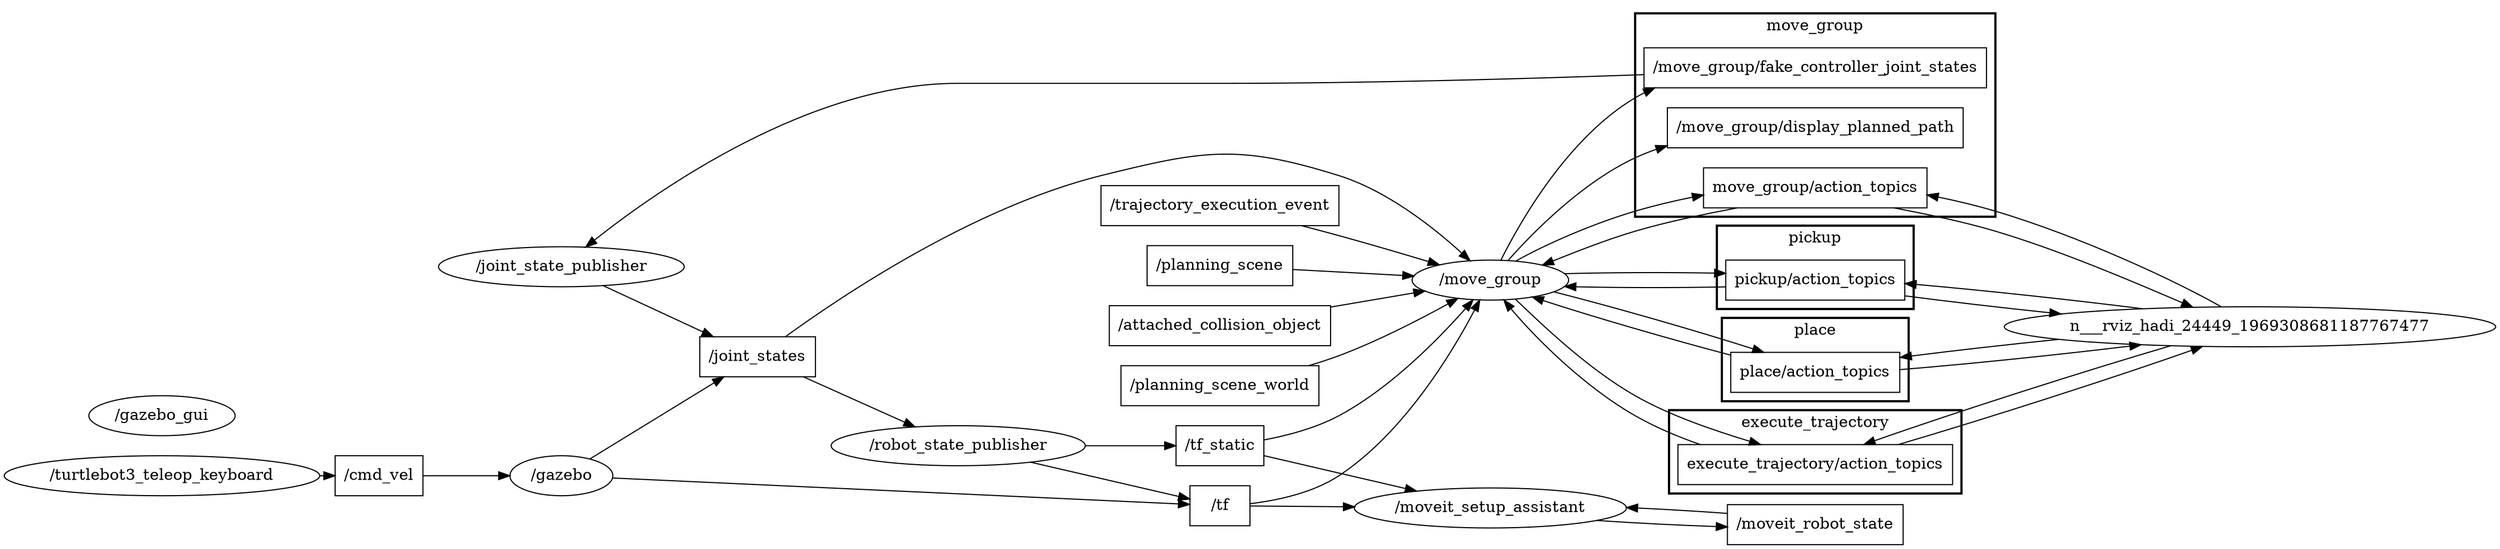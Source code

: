 digraph graphname {
	graph [bb="0,0,1630.2,613",
		compound=True,
		rank=same,
		rankdir=LR,
		ranksep=0.2
	];
	node [label="\N"];
	subgraph cluster_move_group {
		graph [bb="1362.2,273,1622.2,456",
			compound=True,
			label=move_group,
			lheight=0.21,
			lp="1492.2,444.5",
			lwidth=0.97,
			rank=same,
			rankdir=LR,
			ranksep=0.2,
			style=bold
		];
		t___move_group__fake_controller_joint_states		 [URL=topic_3A__move_group__fake_controller_joint_states,
			height=0.5,
			label="/move_group/fake_controller_joint_states",
			pos="1492.2,407",
			shape=box,
			tooltip="topic:/move_group/fake_controller_joint_states",
			width=3.3889];
		t___move_group__display_planned_path		 [URL=topic_3A__move_group__display_planned_path,
			height=0.5,
			label="/move_group/display_planned_path",
			pos="1492.2,299",
			shape=box,
			tooltip="topic:/move_group/display_planned_path",
			width=2.9444];
		n___move_group__action_topics		 [URL=topic_3Amove_group__action_topics,
			height=0.5,
			label="move_group/action_topics",
			pos="1492.2,353",
			shape=box,
			tooltip="topic:move_group/action_topics",
			width=2.2361];
	}
	subgraph cluster_pickup {
		graph [bb="818.75,354,963.75,429",
			compound=True,
			label=pickup,
			lheight=0.21,
			lp="891.25,417.5",
			lwidth=0.51,
			rank=same,
			rankdir=LR,
			ranksep=0.2,
			style=bold
		];
		n___pickup__action_topics		 [URL=topic_3Apickup__action_topics,
			height=0.5,
			label="pickup/action_topics",
			pos="891.25,380",
			shape=box,
			tooltip="topic:pickup/action_topics",
			width=1.7917];
	}
	subgraph cluster_place {
		graph [bb="822.75,520,959.75,595",
			compound=True,
			label=place,
			lheight=0.21,
			lp="891.25,583.5",
			lwidth=0.40,
			rank=same,
			rankdir=LR,
			ranksep=0.2,
			style=bold
		];
		n___place__action_topics		 [URL=topic_3Aplace__action_topics,
			height=0.5,
			label="place/action_topics",
			pos="891.25,546",
			shape=box,
			tooltip="topic:place/action_topics",
			width=1.6806];
	}
	subgraph cluster_execute_trajectory {
		graph [bb="787.25,437,995.25,512",
			compound=True,
			label=execute_trajectory,
			lheight=0.21,
			lp="891.25,500.5",
			lwidth=1.39,
			rank=same,
			rankdir=LR,
			ranksep=0.2,
			style=bold
		];
		n___execute_trajectory__action_topics		 [URL=topic_3Aexecute_trajectory__action_topics,
			height=0.5,
			label="execute_trajectory/action_topics",
			pos="891.25,463",
			shape=box,
			tooltip="topic:execute_trajectory/action_topics",
			width=2.6667];
	}
	t___cmd_vel	 [URL=topic_3A__cmd_vel,
		height=0.5,
		label="/cmd_vel",
		pos="268.98,51",
		shape=box,
		tooltip="topic:/cmd_vel",
		width=0.94444];
	n___gazebo	 [URL=__gazebo,
		height=0.5,
		label="/gazebo",
		pos="404.07,51",
		shape=ellipse,
		tooltip="/gazebo",
		width=1.0652];
	t___cmd_vel -> n___gazebo	 [penwidth=1,
		pos="e,365.56,51 303.22,51 318.91,51 337.92,51 355.13,51"];
	t___planning_scene_world	 [URL=topic_3A__planning_scene_world,
		height=0.5,
		label="/planning_scene_world",
		pos="891.25,164",
		shape=box,
		tooltip="topic:/planning_scene_world",
		width=1.9861];
	n___move_group	 [URL=__move_group,
		height=0.5,
		label="/move_group",
		pos="1178.7,299",
		shape=ellipse,
		tooltip="/move_group",
		width=1.6068];
	t___planning_scene_world -> n___move_group	 [penwidth=1,
		pos="e,1154.6,282.45 962.93,179.73 973.92,182.98 985.01,186.73 995.25,191 1051.3,214.4 1110.9,252.51 1146.2,276.64"];
	t___joint_states	 [URL=topic_3A__joint_states,
		height=0.5,
		label="/joint_states",
		pos="546.16,76",
		shape=box,
		tooltip="topic:/joint_states",
		width=1.1389];
	n___robot_state_publisher	 [URL=__robot_state_publisher,
		height=0.5,
		label="/robot_state_publisher",
		pos="690.21,72",
		shape=ellipse,
		tooltip="/robot_state_publisher",
		width=2.4734];
	t___joint_states -> n___robot_state_publisher	 [penwidth=1,
		pos="e,601.8,74.461 587.49,74.864 588.78,74.828 590.09,74.791 591.41,74.754"];
	t___joint_states -> n___move_group	 [penwidth=1,
		pos="e,1164.5,281.41 585.6,94.047 590.75,95.967 596.03,97.692 601.16,99 771.68,142.43 833.95,66.688 995.25,137 1065.7,167.69 1127.9,236.15 1158.2,273.5"];
	t___tf	 [URL=topic_3A__tf,
		height=0.5,
		label="/tf",
		pos="891.25,18",
		shape=box,
		tooltip="topic:/tf",
		width=0.75];
	t___tf -> n___move_group	 [penwidth=1,
		pos="e,1160.8,281.74 918.54,18.009 941.68,19.444 974.8,25.191 995.25,45 1004.2,53.709 997.56,60.851 1003.2,72 1044.8,153.36 1116.6,234.88 1153.8,274.4"];
	n___moveit_setup_assistant	 [URL=__moveit_setup_assistant,
		height=0.5,
		label="/moveit_setup_assistant",
		pos="1178.7,45",
		shape=ellipse,
		tooltip="/moveit_setup_assistant",
		width=2.6359];
	t___tf -> n___moveit_setup_assistant	 [penwidth=1,
		pos="e,1093.4,37.027 918.34,20.468 955.41,23.974 1025.3,30.58 1083.1,36.054"];
	t___trajectory_execution_event	 [URL=topic_3A__trajectory_execution_event,
		height=0.5,
		label="/trajectory_execution_event",
		pos="891.25,326",
		shape=box,
		tooltip="topic:/trajectory_execution_event",
		width=2.3194];
	t___trajectory_execution_event -> n___move_group	 [penwidth=1,
		pos="e,1122.9,304.19 974.82,318.19 1018.7,314.04 1071.9,309.01 1112.8,305.15"];
	t___tf_static	 [URL=topic_3A__tf_static,
		height=0.5,
		label="/tf_static",
		pos="891.25,72",
		shape=box,
		tooltip="topic:/tf_static",
		width=0.88889];
	t___tf_static -> n___move_group	 [penwidth=1,
		pos="e,1166.1,281.3 923.31,77.281 944.72,81.931 973.2,90.177 995.25,104 1068.1,149.63 1131.1,231.38 1160.3,273.05"];
	t___tf_static -> n___moveit_setup_assistant	 [penwidth=1,
		pos="e,1093.6,52.957 923.34,69.059 961.51,65.45 1028,59.164 1083.4,53.922"];
	t___planning_scene	 [URL=topic_3A__planning_scene,
		height=0.5,
		label="/planning_scene",
		pos="891.25,272",
		shape=box,
		tooltip="topic:/planning_scene",
		width=1.4444];
	t___planning_scene -> n___move_group	 [penwidth=1,
		pos="e,1123.2,293.85 943.29,276.83 990.8,281.32 1061.8,288.04 1113.2,292.9"];
	t___attached_collision_object	 [URL=topic_3A__attached_collision_object,
		height=0.5,
		label="/attached_collision_object",
		pos="891.25,218",
		shape=box,
		tooltip="topic:/attached_collision_object",
		width=2.1944];
	t___attached_collision_object -> n___move_group	 [penwidth=1,
		pos="e,1136.9,286.52 962.14,236 973.23,238.95 984.57,242.02 995.25,245 1039.9,257.46 1090.4,272.48 1127,283.51"];
	n___joint_state_publisher	 [URL=__joint_state_publisher,
		height=0.5,
		label="/joint_state_publisher",
		pos="404.07,359",
		shape=ellipse,
		tooltip="/joint_state_publisher",
		width=2.4192];
	t___move_group__fake_controller_joint_states -> n___joint_state_publisher	 [penwidth=1,
		pos="e,414.07,377.27 1461.6,425.1 1376.5,475.37 1122.4,613 892.25,613 689.21,613 689.21,613 689.21,613 554.25,613 453.97,451.76 418.79,386.21"];
	n___move_group__action_topics -> n___move_group	 [penwidth=1,
		pos="e,1235.1,303.29 1420.5,334.99 1367.9,324.49 1296.4,312.15 1245.1,304.71"];
	n___rviz_hadi_24449_1969308681187767477	 [height=0.5,
		pos="1178.7,421",
		width=4.8746];
	n___move_group__action_topics -> n___rviz_hadi_24449_1969308681187767477	 [penwidth=1,
		pos="e,1224.3,403.55 1411.7,360.65 1395.3,363.89 1378.2,367.53 1362.2,371 1319.1,380.35 1270.4,391.31 1234.2,400.89"];
	t___moveit_robot_state	 [URL=topic_3A__moveit_robot_state,
		height=0.5,
		label="/moveit_robot_state",
		pos="1492.2,45",
		shape=box,
		tooltip="topic:/moveit_robot_state",
		width=1.7361];
	t___moveit_robot_state -> n___moveit_setup_assistant	 [penwidth=1,
		pos="e,1268.2,51.155 1429.3,50.516 1386.1,51.82 1327.7,52.091 1278.2,51.328"];
	n___pickup__action_topics -> n___move_group	 [penwidth=1,
		pos="e,1126.7,307.03 931.45,361.91 950.71,356.06 974.24,349.86 995.25,344 1036,332.64 1081.6,319.14 1117,309.61"];
	n___pickup__action_topics -> n___rviz_hadi_24449_1969308681187767477	 [penwidth=1,
		pos="e,1105.2,404.61 955.96,383.42 997.06,388.14 1050.9,395.72 1095.3,402.97"];
	n___place__action_topics -> n___move_group	 [penwidth=1,
		pos="e,1124.6,305.47 951.97,532.63 968.38,527.91 984.58,520.29 995.25,507 1012.3,485.81 988.61,407.89 1003.2,385 1028.4,345.62 1075.8,321.31 1114.9,308.49"];
	n___place__action_topics -> n___rviz_hadi_24449_1969308681187767477	 [penwidth=1,
		pos="e,1136.1,438.54 932.98,527.95 952.17,521.96 975.2,515.05 995.25,507 1041.2,488.56 1090.9,462.24 1126.8,443.4"];
	n___execute_trajectory__action_topics -> n___move_group	 [penwidth=1,
		pos="e,1126.2,306.54 962.1,444.97 974.54,440.27 986.35,433.65 995.25,424 1007.2,410.99 992.72,399.22 1003.2,385 1031.1,347.43 1078.3,323.02 1116.6,309.69"];
	n___execute_trajectory__action_topics -> n___rviz_hadi_24449_1969308681187767477	 [penwidth=1,
		pos="e,1049.2,433.19 972.91,444.99 993.6,441.51 1016.4,437.95 1039.1,434.64"];
	n___robot_state_publisher -> t___tf	 [penwidth=1,
		pos="e,863.97,24.753 742.5,57.399 756.96,53.333 772.71,48.95 787.25,45 809.43,38.976 834.36,32.435 854.14,27.3"];
	n___robot_state_publisher -> t___tf_static	 [penwidth=1,
		pos="e,859.12,72 779.38,72 803.64,72 828.82,72 849.03,72"];
	n___joint_state_publisher -> t___joint_states	 [penwidth=1,
		pos="e,536.08,94.349 414.05,340.87 437.91,292.66 503.04,161.1 531.52,103.56"];
	n___gazebo_gui	 [URL=__gazebo_gui,
		height=0.5,
		label="/gazebo_gui",
		pos="110.49,105",
		shape=ellipse,
		tooltip="/gazebo_gui",
		width=1.4985];
	n___turtlebot3_teleop_keyboard	 [URL=__turtlebot3_teleop_keyboard,
		height=0.5,
		label="/turtlebot3_teleop_keyboard",
		pos="110.49,51",
		shape=ellipse,
		tooltip="/turtlebot3_teleop_keyboard",
		width=3.0692];
	n___turtlebot3_teleop_keyboard -> t___cmd_vel	 [penwidth=1,
		pos="e,234.85,51 221.03,51 222.24,51 223.43,51 224.61,51"];
	n___move_group -> t___move_group__fake_controller_joint_states	 [penwidth=1,
		pos="e,1394.1,389 1209.3,314.48 1244.8,332.48 1306.5,362.02 1362.2,380 1369.3,382.3 1376.7,384.45 1384.2,386.45"];
	n___move_group -> t___move_group__display_planned_path	 [penwidth=1,
		pos="e,1385.9,299 1236.9,299 1275.7,299 1328.5,299 1375.9,299"];
	n___move_group -> n___move_group__action_topics	 [penwidth=1,
		pos="e,1411.6,345.17 1221.7,311.07 1267.6,321.03 1342.3,334.45 1401.5,343.62"];
	n___move_group -> n___pickup__action_topics	 [penwidth=1,
		pos="e,955.79,372.48 1148.1,314.44 1112.1,328.05 1049.4,346.91 995.25,362 985.7,364.66 975.63,367.4 965.68,369.97"];
	n___move_group -> n___place__action_topics	 [penwidth=1,
		pos="e,951.97,549.81 1143.3,313.35 1102.2,327.61 1035,353.31 1003.2,403 988.61,425.89 1012.3,503.81 995.25,525 986.75,535.59 974.73,542.58 961.9,546.96"];
	n___move_group -> n___execute_trajectory__action_topics	 [penwidth=1,
		pos="e,987.46,449.16 1145.1,313.84 1105.2,328.82 1038.5,355.32 1003.2,403 992.72,417.22 1007.2,428.99 995.25,442 995.1,442.16 994.95,442.32 994.8,442.49"];
	n___gazebo -> t___joint_states	 [penwidth=1,
		pos="e,504.92,68.819 440.06,57.244 456.68,60.209 476.84,63.807 495.05,67.056"];
	n___gazebo -> t___tf	 [penwidth=1,
		pos="e,864.01,19.784 442.34,48.465 532.96,42.302 764,26.587 853.78,20.48"];
	n___moveit_setup_assistant -> t___moveit_robot_state	 [penwidth=1,
		pos="e,1429.3,39.484 1268.2,38.845 1315.9,37.947 1374,38.066 1419,39.2"];
	n___rviz_hadi_24449_1969308681187767477 -> n___move_group__action_topics	 [penwidth=1,
		pos="e,1442.8,371.06 1282.5,406.35 1308.5,400.81 1336.4,394.61 1362.2,389 1385.3,383.99 1410.7,378.64 1432.9,373.43"];
	n___rviz_hadi_24449_1969308681187767477 -> n___pickup__action_topics	 [penwidth=1,
		pos="e,955.96,394.88 1047.6,409.03 1019.6,405.12 990.98,400.77 966.05,396.59"];
	n___rviz_hadi_24449_1969308681187767477 -> n___place__action_topics	 [penwidth=1,
		pos="e,951.75,539.55 1157.3,438.98 1124.2,461.94 1056.4,500.45 995.25,525 984.55,529.29 973.01,533.26 961.66,536.69"];
	n___rviz_hadi_24449_1969308681187767477 -> n___execute_trajectory__action_topics	 [penwidth=1,
		pos="e,987.31,455.42 1106.1,437.48 1073.2,443.13 1033.6,449.16 997.41,454.07"];
}
